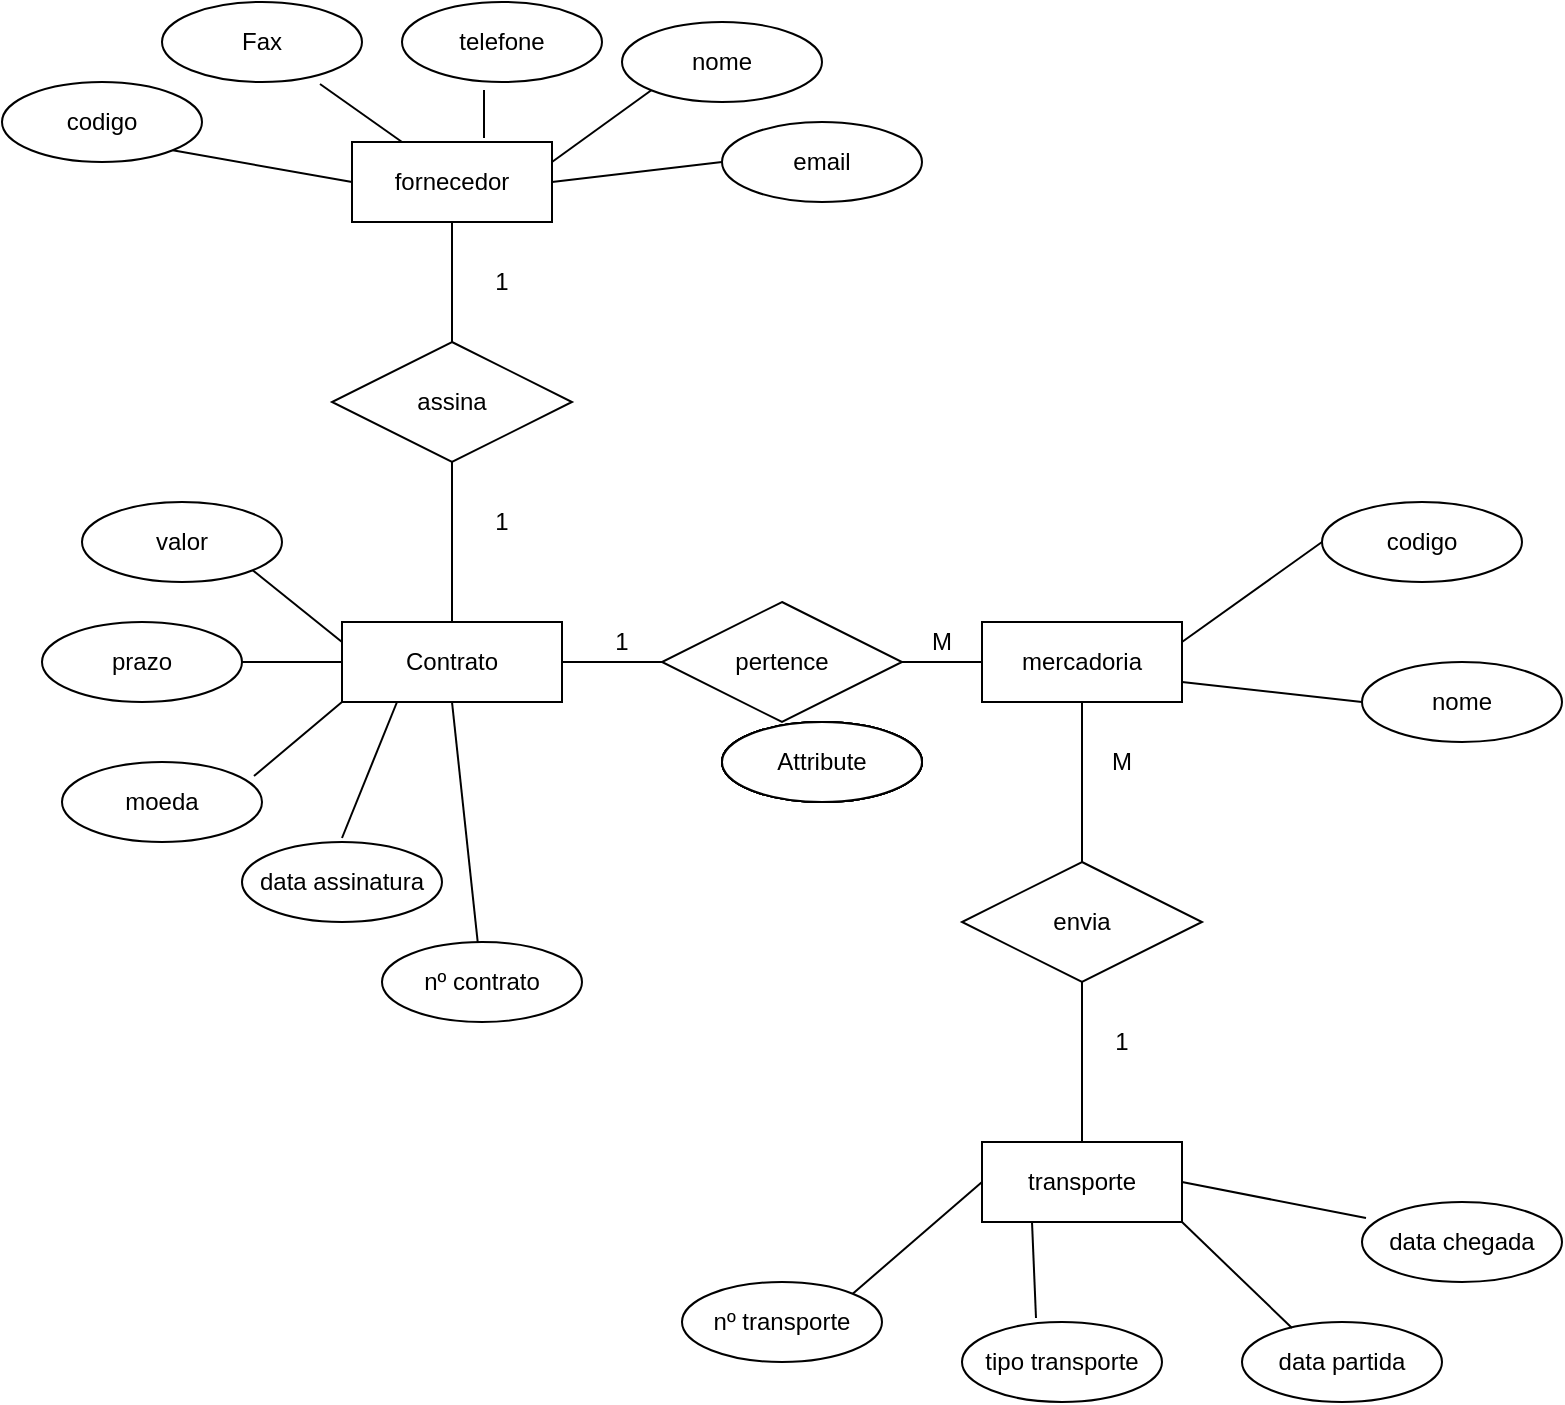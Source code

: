 <mxfile version="14.6.6" type="github">
  <diagram id="R2lEEEUBdFMjLlhIrx00" name="Page-1">
    <mxGraphModel dx="1422" dy="762" grid="1" gridSize="10" guides="1" tooltips="1" connect="1" arrows="1" fold="1" page="1" pageScale="1" pageWidth="850" pageHeight="1100" math="0" shadow="0" extFonts="Permanent Marker^https://fonts.googleapis.com/css?family=Permanent+Marker">
      <root>
        <mxCell id="0" />
        <mxCell id="1" parent="0" />
        <mxCell id="aY1VXk2B5gPlkpk_qp6a-1" value="Contrato" style="whiteSpace=wrap;html=1;align=center;" parent="1" vertex="1">
          <mxGeometry x="180" y="320" width="110" height="40" as="geometry" />
        </mxCell>
        <mxCell id="A1iUQTO0Adb4exHNpf4P-2" value="" style="endArrow=none;html=1;entryX=0.5;entryY=1;entryDx=0;entryDy=0;exitX=0.5;exitY=0;exitDx=0;exitDy=0;startArrow=none;" edge="1" parent="1" source="A1iUQTO0Adb4exHNpf4P-10" target="A1iUQTO0Adb4exHNpf4P-9">
          <mxGeometry width="50" height="50" relative="1" as="geometry">
            <mxPoint x="415" y="360" as="sourcePoint" />
            <mxPoint x="450" y="370" as="targetPoint" />
          </mxGeometry>
        </mxCell>
        <mxCell id="A1iUQTO0Adb4exHNpf4P-4" value="" style="endArrow=none;html=1;entryX=1;entryY=0.5;entryDx=0;entryDy=0;exitX=0;exitY=0.5;exitDx=0;exitDy=0;startArrow=none;" edge="1" parent="1" source="A1iUQTO0Adb4exHNpf4P-13" target="aY1VXk2B5gPlkpk_qp6a-1">
          <mxGeometry width="50" height="50" relative="1" as="geometry">
            <mxPoint x="600" y="230" as="sourcePoint" />
            <mxPoint x="450" y="370" as="targetPoint" />
          </mxGeometry>
        </mxCell>
        <mxCell id="A1iUQTO0Adb4exHNpf4P-5" value="" style="endArrow=none;html=1;entryX=0.5;entryY=0;entryDx=0;entryDy=0;exitX=0.5;exitY=1;exitDx=0;exitDy=0;startArrow=none;" edge="1" parent="1" source="A1iUQTO0Adb4exHNpf4P-12" target="aY1VXk2B5gPlkpk_qp6a-1">
          <mxGeometry width="50" height="50" relative="1" as="geometry">
            <mxPoint x="415" y="110" as="sourcePoint" />
            <mxPoint x="450" y="370" as="targetPoint" />
          </mxGeometry>
        </mxCell>
        <mxCell id="A1iUQTO0Adb4exHNpf4P-6" value="transporte" style="whiteSpace=wrap;html=1;align=center;" vertex="1" parent="1">
          <mxGeometry x="500" y="580" width="100" height="40" as="geometry" />
        </mxCell>
        <mxCell id="A1iUQTO0Adb4exHNpf4P-8" value="fornecedor" style="whiteSpace=wrap;html=1;align=center;" vertex="1" parent="1">
          <mxGeometry x="185" y="80" width="100" height="40" as="geometry" />
        </mxCell>
        <mxCell id="A1iUQTO0Adb4exHNpf4P-9" value="mercadoria" style="whiteSpace=wrap;html=1;align=center;" vertex="1" parent="1">
          <mxGeometry x="500" y="320" width="100" height="40" as="geometry" />
        </mxCell>
        <mxCell id="A1iUQTO0Adb4exHNpf4P-10" value="envia" style="shape=rhombus;perimeter=rhombusPerimeter;whiteSpace=wrap;html=1;align=center;" vertex="1" parent="1">
          <mxGeometry x="490" y="440" width="120" height="60" as="geometry" />
        </mxCell>
        <mxCell id="A1iUQTO0Adb4exHNpf4P-14" value="" style="endArrow=none;html=1;entryX=0.5;entryY=1;entryDx=0;entryDy=0;exitX=0.5;exitY=0;exitDx=0;exitDy=0;" edge="1" parent="1" source="A1iUQTO0Adb4exHNpf4P-6" target="A1iUQTO0Adb4exHNpf4P-10">
          <mxGeometry width="50" height="50" relative="1" as="geometry">
            <mxPoint x="415" y="450" as="sourcePoint" />
            <mxPoint x="415" y="250" as="targetPoint" />
          </mxGeometry>
        </mxCell>
        <mxCell id="A1iUQTO0Adb4exHNpf4P-12" value="assina" style="shape=rhombus;perimeter=rhombusPerimeter;whiteSpace=wrap;html=1;align=center;" vertex="1" parent="1">
          <mxGeometry x="175" y="180" width="120" height="60" as="geometry" />
        </mxCell>
        <mxCell id="A1iUQTO0Adb4exHNpf4P-15" value="" style="endArrow=none;html=1;entryX=0.5;entryY=0;entryDx=0;entryDy=0;exitX=0.5;exitY=1;exitDx=0;exitDy=0;" edge="1" parent="1" source="A1iUQTO0Adb4exHNpf4P-8" target="A1iUQTO0Adb4exHNpf4P-12">
          <mxGeometry width="50" height="50" relative="1" as="geometry">
            <mxPoint x="410" y="50" as="sourcePoint" />
            <mxPoint x="415" y="210" as="targetPoint" />
          </mxGeometry>
        </mxCell>
        <mxCell id="A1iUQTO0Adb4exHNpf4P-17" value="1" style="text;html=1;strokeColor=none;fillColor=none;align=center;verticalAlign=middle;whiteSpace=wrap;rounded=0;" vertex="1" parent="1">
          <mxGeometry x="550" y="520" width="40" height="20" as="geometry" />
        </mxCell>
        <mxCell id="A1iUQTO0Adb4exHNpf4P-18" value="M" style="text;html=1;strokeColor=none;fillColor=none;align=center;verticalAlign=middle;whiteSpace=wrap;rounded=0;" vertex="1" parent="1">
          <mxGeometry x="550" y="380" width="40" height="20" as="geometry" />
        </mxCell>
        <mxCell id="A1iUQTO0Adb4exHNpf4P-19" value="M" style="text;html=1;strokeColor=none;fillColor=none;align=center;verticalAlign=middle;whiteSpace=wrap;rounded=0;" vertex="1" parent="1">
          <mxGeometry x="460" y="320" width="40" height="20" as="geometry" />
        </mxCell>
        <mxCell id="A1iUQTO0Adb4exHNpf4P-20" value="1" style="text;html=1;strokeColor=none;fillColor=none;align=center;verticalAlign=middle;whiteSpace=wrap;rounded=0;" vertex="1" parent="1">
          <mxGeometry x="300" y="320" width="40" height="20" as="geometry" />
        </mxCell>
        <mxCell id="A1iUQTO0Adb4exHNpf4P-21" value="1" style="text;html=1;strokeColor=none;fillColor=none;align=center;verticalAlign=middle;whiteSpace=wrap;rounded=0;" vertex="1" parent="1">
          <mxGeometry x="240" y="260" width="40" height="20" as="geometry" />
        </mxCell>
        <mxCell id="A1iUQTO0Adb4exHNpf4P-22" value="1" style="text;html=1;strokeColor=none;fillColor=none;align=center;verticalAlign=middle;whiteSpace=wrap;rounded=0;" vertex="1" parent="1">
          <mxGeometry x="240" y="140" width="40" height="20" as="geometry" />
        </mxCell>
        <mxCell id="A1iUQTO0Adb4exHNpf4P-13" value="pertence" style="shape=rhombus;perimeter=rhombusPerimeter;whiteSpace=wrap;html=1;align=center;" vertex="1" parent="1">
          <mxGeometry x="340" y="310" width="120" height="60" as="geometry" />
        </mxCell>
        <mxCell id="A1iUQTO0Adb4exHNpf4P-24" value="" style="endArrow=none;html=1;entryX=1;entryY=0.5;entryDx=0;entryDy=0;exitX=0;exitY=0.5;exitDx=0;exitDy=0;" edge="1" parent="1" source="A1iUQTO0Adb4exHNpf4P-9" target="A1iUQTO0Adb4exHNpf4P-13">
          <mxGeometry width="50" height="50" relative="1" as="geometry">
            <mxPoint x="500" y="340" as="sourcePoint" />
            <mxPoint x="370" y="340" as="targetPoint" />
          </mxGeometry>
        </mxCell>
        <mxCell id="A1iUQTO0Adb4exHNpf4P-25" value="Attribute" style="ellipse;whiteSpace=wrap;html=1;align=center;" vertex="1" parent="1">
          <mxGeometry x="370" y="370" width="100" height="40" as="geometry" />
        </mxCell>
        <mxCell id="A1iUQTO0Adb4exHNpf4P-26" value="Attribute" style="ellipse;whiteSpace=wrap;html=1;align=center;" vertex="1" parent="1">
          <mxGeometry x="370" y="370" width="100" height="40" as="geometry" />
        </mxCell>
        <mxCell id="A1iUQTO0Adb4exHNpf4P-27" value="Attribute" style="ellipse;whiteSpace=wrap;html=1;align=center;" vertex="1" parent="1">
          <mxGeometry x="370" y="370" width="100" height="40" as="geometry" />
        </mxCell>
        <mxCell id="A1iUQTO0Adb4exHNpf4P-28" value="Attribute" style="ellipse;whiteSpace=wrap;html=1;align=center;" vertex="1" parent="1">
          <mxGeometry x="370" y="370" width="100" height="40" as="geometry" />
        </mxCell>
        <mxCell id="A1iUQTO0Adb4exHNpf4P-29" value="Attribute" style="ellipse;whiteSpace=wrap;html=1;align=center;" vertex="1" parent="1">
          <mxGeometry x="370" y="370" width="100" height="40" as="geometry" />
        </mxCell>
        <mxCell id="A1iUQTO0Adb4exHNpf4P-30" value="tipo transporte" style="ellipse;whiteSpace=wrap;html=1;align=center;" vertex="1" parent="1">
          <mxGeometry x="490" y="670" width="100" height="40" as="geometry" />
        </mxCell>
        <mxCell id="A1iUQTO0Adb4exHNpf4P-31" value="codigo" style="ellipse;whiteSpace=wrap;html=1;align=center;" vertex="1" parent="1">
          <mxGeometry x="670" y="260" width="100" height="40" as="geometry" />
        </mxCell>
        <mxCell id="A1iUQTO0Adb4exHNpf4P-32" value="codigo" style="ellipse;whiteSpace=wrap;html=1;align=center;" vertex="1" parent="1">
          <mxGeometry x="10" y="50" width="100" height="40" as="geometry" />
        </mxCell>
        <mxCell id="A1iUQTO0Adb4exHNpf4P-33" value="Fax" style="ellipse;whiteSpace=wrap;html=1;align=center;" vertex="1" parent="1">
          <mxGeometry x="90" y="10" width="100" height="40" as="geometry" />
        </mxCell>
        <mxCell id="A1iUQTO0Adb4exHNpf4P-34" value="telefone" style="ellipse;whiteSpace=wrap;html=1;align=center;" vertex="1" parent="1">
          <mxGeometry x="210" y="10" width="100" height="40" as="geometry" />
        </mxCell>
        <mxCell id="A1iUQTO0Adb4exHNpf4P-35" value="nome" style="ellipse;whiteSpace=wrap;html=1;align=center;" vertex="1" parent="1">
          <mxGeometry x="320" y="20" width="100" height="40" as="geometry" />
        </mxCell>
        <mxCell id="A1iUQTO0Adb4exHNpf4P-36" value="" style="endArrow=none;html=1;entryX=0;entryY=0.5;entryDx=0;entryDy=0;exitX=1;exitY=1;exitDx=0;exitDy=0;" edge="1" parent="1" source="A1iUQTO0Adb4exHNpf4P-32" target="A1iUQTO0Adb4exHNpf4P-8">
          <mxGeometry width="50" height="50" relative="1" as="geometry">
            <mxPoint x="400" y="390" as="sourcePoint" />
            <mxPoint x="450" y="340" as="targetPoint" />
          </mxGeometry>
        </mxCell>
        <mxCell id="A1iUQTO0Adb4exHNpf4P-37" value="" style="endArrow=none;html=1;entryX=0.25;entryY=0;entryDx=0;entryDy=0;exitX=0.79;exitY=1.025;exitDx=0;exitDy=0;exitPerimeter=0;" edge="1" parent="1" source="A1iUQTO0Adb4exHNpf4P-33" target="A1iUQTO0Adb4exHNpf4P-8">
          <mxGeometry width="50" height="50" relative="1" as="geometry">
            <mxPoint x="400" y="390" as="sourcePoint" />
            <mxPoint x="450" y="340" as="targetPoint" />
          </mxGeometry>
        </mxCell>
        <mxCell id="A1iUQTO0Adb4exHNpf4P-38" value="" style="endArrow=none;html=1;entryX=0.66;entryY=-0.05;entryDx=0;entryDy=0;entryPerimeter=0;exitX=0.41;exitY=1.1;exitDx=0;exitDy=0;exitPerimeter=0;" edge="1" parent="1" source="A1iUQTO0Adb4exHNpf4P-34" target="A1iUQTO0Adb4exHNpf4P-8">
          <mxGeometry width="50" height="50" relative="1" as="geometry">
            <mxPoint x="400" y="390" as="sourcePoint" />
            <mxPoint x="450" y="340" as="targetPoint" />
          </mxGeometry>
        </mxCell>
        <mxCell id="A1iUQTO0Adb4exHNpf4P-39" value="" style="endArrow=none;html=1;entryX=1;entryY=0.25;entryDx=0;entryDy=0;exitX=0;exitY=1;exitDx=0;exitDy=0;" edge="1" parent="1" source="A1iUQTO0Adb4exHNpf4P-35" target="A1iUQTO0Adb4exHNpf4P-8">
          <mxGeometry width="50" height="50" relative="1" as="geometry">
            <mxPoint x="400" y="390" as="sourcePoint" />
            <mxPoint x="450" y="340" as="targetPoint" />
          </mxGeometry>
        </mxCell>
        <mxCell id="A1iUQTO0Adb4exHNpf4P-41" value="email" style="ellipse;whiteSpace=wrap;html=1;align=center;" vertex="1" parent="1">
          <mxGeometry x="370" y="70" width="100" height="40" as="geometry" />
        </mxCell>
        <mxCell id="A1iUQTO0Adb4exHNpf4P-42" value="" style="endArrow=none;html=1;entryX=1;entryY=0.5;entryDx=0;entryDy=0;exitX=0;exitY=0.5;exitDx=0;exitDy=0;" edge="1" parent="1" source="A1iUQTO0Adb4exHNpf4P-41" target="A1iUQTO0Adb4exHNpf4P-8">
          <mxGeometry width="50" height="50" relative="1" as="geometry">
            <mxPoint x="400" y="390" as="sourcePoint" />
            <mxPoint x="450" y="340" as="targetPoint" />
          </mxGeometry>
        </mxCell>
        <mxCell id="A1iUQTO0Adb4exHNpf4P-43" value="" style="endArrow=none;html=1;entryX=0;entryY=1;entryDx=0;entryDy=0;exitX=0.96;exitY=0.175;exitDx=0;exitDy=0;exitPerimeter=0;" edge="1" parent="1" source="A1iUQTO0Adb4exHNpf4P-50" target="aY1VXk2B5gPlkpk_qp6a-1">
          <mxGeometry width="50" height="50" relative="1" as="geometry">
            <mxPoint x="400" y="390" as="sourcePoint" />
            <mxPoint x="450" y="340" as="targetPoint" />
          </mxGeometry>
        </mxCell>
        <mxCell id="A1iUQTO0Adb4exHNpf4P-44" value="" style="endArrow=none;html=1;entryX=0;entryY=0.25;entryDx=0;entryDy=0;exitX=1;exitY=1;exitDx=0;exitDy=0;" edge="1" parent="1" source="A1iUQTO0Adb4exHNpf4P-52" target="aY1VXk2B5gPlkpk_qp6a-1">
          <mxGeometry width="50" height="50" relative="1" as="geometry">
            <mxPoint x="400" y="390" as="sourcePoint" />
            <mxPoint x="450" y="340" as="targetPoint" />
          </mxGeometry>
        </mxCell>
        <mxCell id="A1iUQTO0Adb4exHNpf4P-45" value="" style="endArrow=none;html=1;entryX=0.25;entryY=1;entryDx=0;entryDy=0;" edge="1" parent="1" target="aY1VXk2B5gPlkpk_qp6a-1">
          <mxGeometry width="50" height="50" relative="1" as="geometry">
            <mxPoint x="180" y="428" as="sourcePoint" />
            <mxPoint x="450" y="340" as="targetPoint" />
          </mxGeometry>
        </mxCell>
        <mxCell id="A1iUQTO0Adb4exHNpf4P-46" value="" style="endArrow=none;html=1;exitX=0.5;exitY=1;exitDx=0;exitDy=0;" edge="1" parent="1" source="aY1VXk2B5gPlkpk_qp6a-1" target="A1iUQTO0Adb4exHNpf4P-48">
          <mxGeometry width="50" height="50" relative="1" as="geometry">
            <mxPoint x="400" y="390" as="sourcePoint" />
            <mxPoint x="450" y="340" as="targetPoint" />
          </mxGeometry>
        </mxCell>
        <mxCell id="A1iUQTO0Adb4exHNpf4P-47" value="" style="endArrow=none;html=1;entryX=0;entryY=0.5;entryDx=0;entryDy=0;exitX=1;exitY=0.5;exitDx=0;exitDy=0;" edge="1" parent="1" source="A1iUQTO0Adb4exHNpf4P-51" target="aY1VXk2B5gPlkpk_qp6a-1">
          <mxGeometry width="50" height="50" relative="1" as="geometry">
            <mxPoint x="110" y="330" as="sourcePoint" />
            <mxPoint x="450" y="340" as="targetPoint" />
          </mxGeometry>
        </mxCell>
        <mxCell id="A1iUQTO0Adb4exHNpf4P-48" value="nº contrato" style="ellipse;whiteSpace=wrap;html=1;align=center;" vertex="1" parent="1">
          <mxGeometry x="200" y="480" width="100" height="40" as="geometry" />
        </mxCell>
        <mxCell id="A1iUQTO0Adb4exHNpf4P-49" value="data assinatura" style="ellipse;whiteSpace=wrap;html=1;align=center;" vertex="1" parent="1">
          <mxGeometry x="130" y="430" width="100" height="40" as="geometry" />
        </mxCell>
        <mxCell id="A1iUQTO0Adb4exHNpf4P-50" value="moeda" style="ellipse;whiteSpace=wrap;html=1;align=center;" vertex="1" parent="1">
          <mxGeometry x="40" y="390" width="100" height="40" as="geometry" />
        </mxCell>
        <mxCell id="A1iUQTO0Adb4exHNpf4P-51" value="prazo" style="ellipse;whiteSpace=wrap;html=1;align=center;" vertex="1" parent="1">
          <mxGeometry x="30" y="320" width="100" height="40" as="geometry" />
        </mxCell>
        <mxCell id="A1iUQTO0Adb4exHNpf4P-52" value="valor" style="ellipse;whiteSpace=wrap;html=1;align=center;" vertex="1" parent="1">
          <mxGeometry x="50" y="260" width="100" height="40" as="geometry" />
        </mxCell>
        <mxCell id="A1iUQTO0Adb4exHNpf4P-53" value="data partida" style="ellipse;whiteSpace=wrap;html=1;align=center;" vertex="1" parent="1">
          <mxGeometry x="630" y="670" width="100" height="40" as="geometry" />
        </mxCell>
        <mxCell id="A1iUQTO0Adb4exHNpf4P-54" value="nome" style="ellipse;whiteSpace=wrap;html=1;align=center;" vertex="1" parent="1">
          <mxGeometry x="690" y="340" width="100" height="40" as="geometry" />
        </mxCell>
        <mxCell id="A1iUQTO0Adb4exHNpf4P-55" value="" style="endArrow=none;html=1;entryX=1;entryY=1;entryDx=0;entryDy=0;exitX=0.25;exitY=0.075;exitDx=0;exitDy=0;exitPerimeter=0;" edge="1" parent="1" source="A1iUQTO0Adb4exHNpf4P-53" target="A1iUQTO0Adb4exHNpf4P-6">
          <mxGeometry width="50" height="50" relative="1" as="geometry">
            <mxPoint x="400" y="390" as="sourcePoint" />
            <mxPoint x="450" y="340" as="targetPoint" />
          </mxGeometry>
        </mxCell>
        <mxCell id="A1iUQTO0Adb4exHNpf4P-56" value="" style="endArrow=none;html=1;entryX=0.25;entryY=1;entryDx=0;entryDy=0;exitX=0.37;exitY=-0.05;exitDx=0;exitDy=0;exitPerimeter=0;" edge="1" parent="1" source="A1iUQTO0Adb4exHNpf4P-30" target="A1iUQTO0Adb4exHNpf4P-6">
          <mxGeometry width="50" height="50" relative="1" as="geometry">
            <mxPoint x="400" y="390" as="sourcePoint" />
            <mxPoint x="450" y="340" as="targetPoint" />
          </mxGeometry>
        </mxCell>
        <mxCell id="A1iUQTO0Adb4exHNpf4P-57" value="" style="endArrow=none;html=1;entryX=1;entryY=0.75;entryDx=0;entryDy=0;exitX=0;exitY=0.5;exitDx=0;exitDy=0;" edge="1" parent="1" source="A1iUQTO0Adb4exHNpf4P-54" target="A1iUQTO0Adb4exHNpf4P-9">
          <mxGeometry width="50" height="50" relative="1" as="geometry">
            <mxPoint x="400" y="390" as="sourcePoint" />
            <mxPoint x="450" y="340" as="targetPoint" />
          </mxGeometry>
        </mxCell>
        <mxCell id="A1iUQTO0Adb4exHNpf4P-58" value="" style="endArrow=none;html=1;entryX=1;entryY=0.25;entryDx=0;entryDy=0;exitX=0;exitY=0.5;exitDx=0;exitDy=0;" edge="1" parent="1" source="A1iUQTO0Adb4exHNpf4P-31" target="A1iUQTO0Adb4exHNpf4P-9">
          <mxGeometry width="50" height="50" relative="1" as="geometry">
            <mxPoint x="400" y="390" as="sourcePoint" />
            <mxPoint x="450" y="340" as="targetPoint" />
          </mxGeometry>
        </mxCell>
        <mxCell id="A1iUQTO0Adb4exHNpf4P-59" value="nº transporte" style="ellipse;whiteSpace=wrap;html=1;align=center;" vertex="1" parent="1">
          <mxGeometry x="350" y="650" width="100" height="40" as="geometry" />
        </mxCell>
        <mxCell id="A1iUQTO0Adb4exHNpf4P-60" value="data chegada" style="ellipse;whiteSpace=wrap;html=1;align=center;" vertex="1" parent="1">
          <mxGeometry x="690" y="610" width="100" height="40" as="geometry" />
        </mxCell>
        <mxCell id="A1iUQTO0Adb4exHNpf4P-61" value="" style="endArrow=none;html=1;entryX=0;entryY=0.5;entryDx=0;entryDy=0;exitX=1;exitY=0;exitDx=0;exitDy=0;" edge="1" parent="1" source="A1iUQTO0Adb4exHNpf4P-59" target="A1iUQTO0Adb4exHNpf4P-6">
          <mxGeometry width="50" height="50" relative="1" as="geometry">
            <mxPoint x="400" y="390" as="sourcePoint" />
            <mxPoint x="450" y="340" as="targetPoint" />
          </mxGeometry>
        </mxCell>
        <mxCell id="A1iUQTO0Adb4exHNpf4P-62" value="" style="endArrow=none;html=1;entryX=0.02;entryY=0.2;entryDx=0;entryDy=0;entryPerimeter=0;exitX=1;exitY=0.5;exitDx=0;exitDy=0;" edge="1" parent="1" source="A1iUQTO0Adb4exHNpf4P-6" target="A1iUQTO0Adb4exHNpf4P-60">
          <mxGeometry width="50" height="50" relative="1" as="geometry">
            <mxPoint x="400" y="390" as="sourcePoint" />
            <mxPoint x="450" y="340" as="targetPoint" />
          </mxGeometry>
        </mxCell>
      </root>
    </mxGraphModel>
  </diagram>
</mxfile>
